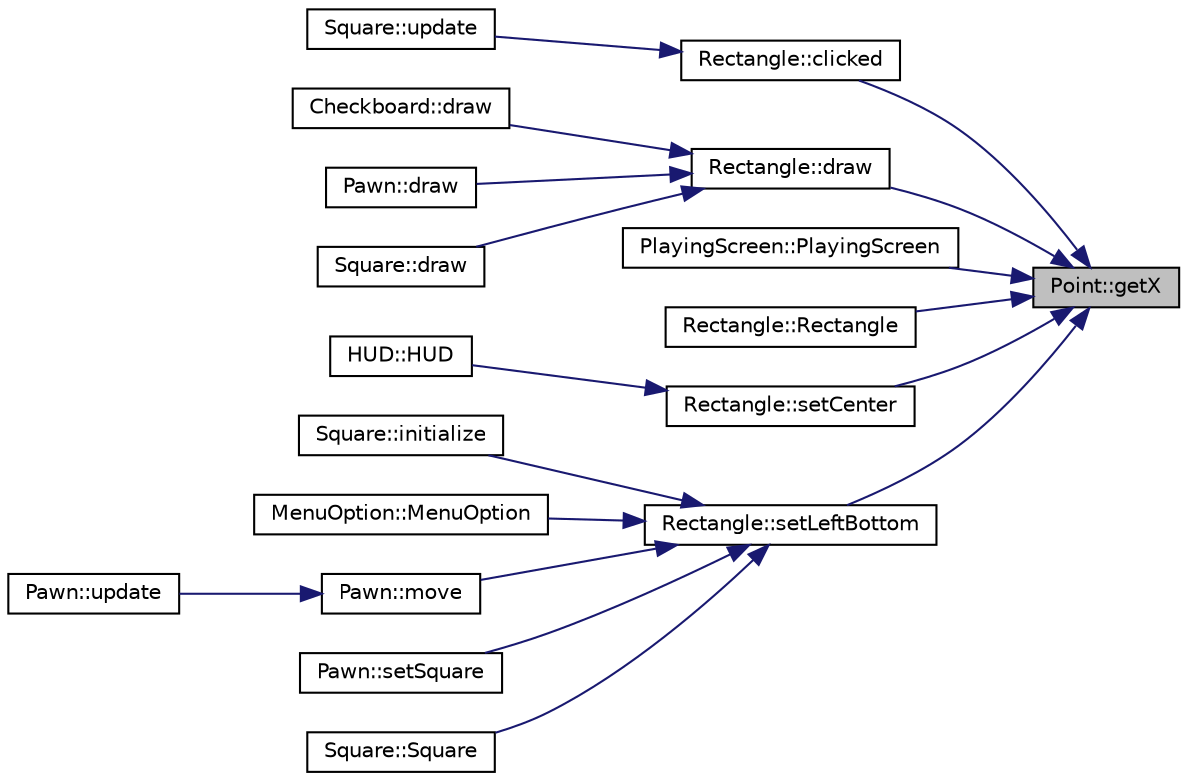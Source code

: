 digraph "Point::getX"
{
 // LATEX_PDF_SIZE
  bgcolor="transparent";
  edge [fontname="Helvetica",fontsize="10",labelfontname="Helvetica",labelfontsize="10"];
  node [fontname="Helvetica",fontsize="10",shape=record];
  rankdir="RL";
  Node1 [label="Point::getX",height=0.2,width=0.4,color="black", fillcolor="grey75", style="filled", fontcolor="black",tooltip=" "];
  Node1 -> Node2 [dir="back",color="midnightblue",fontsize="10",style="solid",fontname="Helvetica"];
  Node2 [label="Rectangle::clicked",height=0.2,width=0.4,color="black",URL="$de/d00/classRectangle.html#a0027f561c0ca4dfd6180ee3395532264",tooltip=" "];
  Node2 -> Node3 [dir="back",color="midnightblue",fontsize="10",style="solid",fontname="Helvetica"];
  Node3 [label="Square::update",height=0.2,width=0.4,color="black",URL="$d3/d72/classSquare.html#a17f107957f3d5f6a74eff26d46280dcb",tooltip=" "];
  Node1 -> Node4 [dir="back",color="midnightblue",fontsize="10",style="solid",fontname="Helvetica"];
  Node4 [label="Rectangle::draw",height=0.2,width=0.4,color="black",URL="$de/d00/classRectangle.html#a8339715d8e96e6968e8c25977199271d",tooltip=" "];
  Node4 -> Node5 [dir="back",color="midnightblue",fontsize="10",style="solid",fontname="Helvetica"];
  Node5 [label="Checkboard::draw",height=0.2,width=0.4,color="black",URL="$d7/d22/classCheckboard.html#aa051af06151ef320f81f6e748d0c5697",tooltip=" "];
  Node4 -> Node6 [dir="back",color="midnightblue",fontsize="10",style="solid",fontname="Helvetica"];
  Node6 [label="Pawn::draw",height=0.2,width=0.4,color="black",URL="$de/dff/classPawn.html#acb0eaf180f4397c3d1f29864dece75ea",tooltip=" "];
  Node4 -> Node7 [dir="back",color="midnightblue",fontsize="10",style="solid",fontname="Helvetica"];
  Node7 [label="Square::draw",height=0.2,width=0.4,color="black",URL="$d3/d72/classSquare.html#a4edbdf9ae0519cc1823f4dbbaa6bbf4c",tooltip=" "];
  Node1 -> Node8 [dir="back",color="midnightblue",fontsize="10",style="solid",fontname="Helvetica"];
  Node8 [label="PlayingScreen::PlayingScreen",height=0.2,width=0.4,color="black",URL="$d7/df6/classPlayingScreen.html#a286b0871189219a59e30ece3947c347f",tooltip=" "];
  Node1 -> Node9 [dir="back",color="midnightblue",fontsize="10",style="solid",fontname="Helvetica"];
  Node9 [label="Rectangle::Rectangle",height=0.2,width=0.4,color="black",URL="$de/d00/classRectangle.html#a3dbdc43f4f0afd63efa52140392c2ccf",tooltip=" "];
  Node1 -> Node10 [dir="back",color="midnightblue",fontsize="10",style="solid",fontname="Helvetica"];
  Node10 [label="Rectangle::setCenter",height=0.2,width=0.4,color="black",URL="$de/d00/classRectangle.html#a79dfec3348ef91c3b1fd2417a7ecb00d",tooltip=" "];
  Node10 -> Node11 [dir="back",color="midnightblue",fontsize="10",style="solid",fontname="Helvetica"];
  Node11 [label="HUD::HUD",height=0.2,width=0.4,color="black",URL="$d0/df0/classHUD.html#ad71e31d39ce667f7a7b0d4e6f473150e",tooltip=" "];
  Node1 -> Node12 [dir="back",color="midnightblue",fontsize="10",style="solid",fontname="Helvetica"];
  Node12 [label="Rectangle::setLeftBottom",height=0.2,width=0.4,color="black",URL="$de/d00/classRectangle.html#a7ac21b881b056fb32578c76df8fcb160",tooltip=" "];
  Node12 -> Node13 [dir="back",color="midnightblue",fontsize="10",style="solid",fontname="Helvetica"];
  Node13 [label="Square::initialize",height=0.2,width=0.4,color="black",URL="$d3/d72/classSquare.html#ae055a45904b986ac48dfa7c4e9bd66e7",tooltip=" "];
  Node12 -> Node14 [dir="back",color="midnightblue",fontsize="10",style="solid",fontname="Helvetica"];
  Node14 [label="MenuOption::MenuOption",height=0.2,width=0.4,color="black",URL="$dd/d2c/classMenuOption.html#a61049566587943bb967f7a0eb3ab3f93",tooltip=" "];
  Node12 -> Node15 [dir="back",color="midnightblue",fontsize="10",style="solid",fontname="Helvetica"];
  Node15 [label="Pawn::move",height=0.2,width=0.4,color="black",URL="$de/dff/classPawn.html#a96f71005c77711d47025e0d517d09520",tooltip=" "];
  Node15 -> Node16 [dir="back",color="midnightblue",fontsize="10",style="solid",fontname="Helvetica"];
  Node16 [label="Pawn::update",height=0.2,width=0.4,color="black",URL="$de/dff/classPawn.html#ac89566858a41eb4d7ca2f1dee55faac6",tooltip=" "];
  Node12 -> Node17 [dir="back",color="midnightblue",fontsize="10",style="solid",fontname="Helvetica"];
  Node17 [label="Pawn::setSquare",height=0.2,width=0.4,color="black",URL="$de/dff/classPawn.html#afbe7ac4d2314ac79a62bc576b39016e7",tooltip=" "];
  Node12 -> Node18 [dir="back",color="midnightblue",fontsize="10",style="solid",fontname="Helvetica"];
  Node18 [label="Square::Square",height=0.2,width=0.4,color="black",URL="$d3/d72/classSquare.html#a28031bc8ad4acc0e6647b4a41316ac51",tooltip=" "];
}
